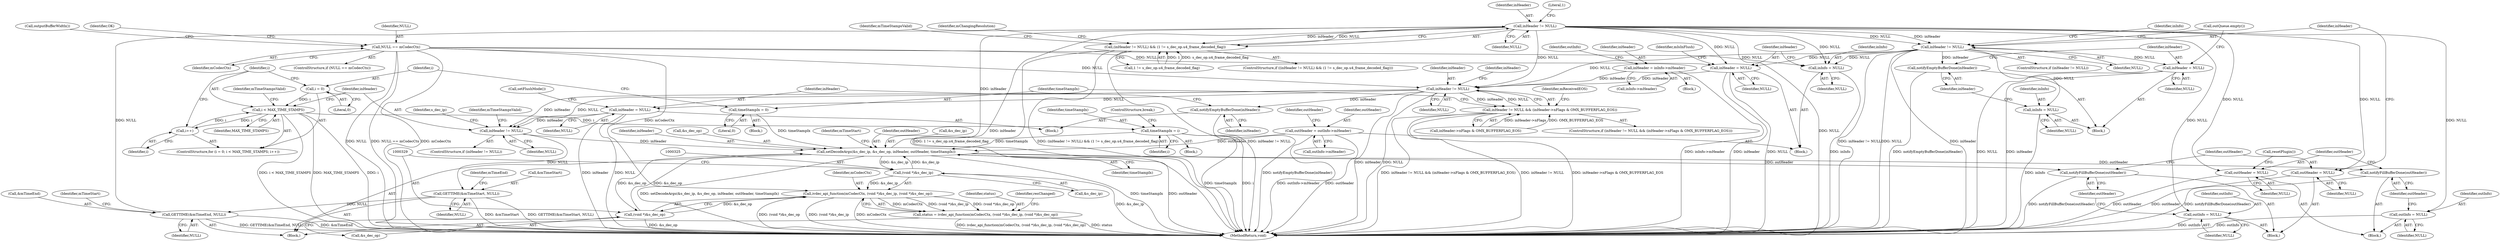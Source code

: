 digraph "1_Android_918eeaa29d99d257282fafec931b4bda0e3bae12_1@pointer" {
"1000370" [label="(Call,inHeader != NULL)"];
"1000303" [label="(Call,setDecodeArgs(&s_dec_ip, &s_dec_op, inHeader, outHeader, timeStampIx))"];
"1000324" [label="(Call,(void *)&s_dec_ip)"];
"1000328" [label="(Call,(void *)&s_dec_op)"];
"1000280" [label="(Call,inHeader != NULL)"];
"1000250" [label="(Call,inHeader = NULL)"];
"1000222" [label="(Call,inHeader != NULL)"];
"1000188" [label="(Call,inHeader = inInfo->mHeader)"];
"1000173" [label="(Call,inHeader = NULL)"];
"1000124" [label="(Call,NULL == mCodecCtx)"];
"1000370" [label="(Call,inHeader != NULL)"];
"1000342" [label="(Call,GETTIME(&mTimeEnd, NULL))"];
"1000311" [label="(Call,GETTIME(&mTimeStart, NULL))"];
"1000530" [label="(Call,inHeader != NULL)"];
"1000200" [label="(Call,outHeader = outInfo->mHeader)"];
"1000275" [label="(Call,timeStampIx = i)"];
"1000263" [label="(Call,i < MAX_TIME_STAMPS)"];
"1000266" [label="(Call,i++)"];
"1000260" [label="(Call,i = 0)"];
"1000256" [label="(Call,timeStampIx = 0)"];
"1000170" [label="(Call,inInfo = NULL)"];
"1000221" [label="(Call,inHeader != NULL && (inHeader->nFlags & OMX_BUFFERFLAG_EOS))"];
"1000248" [label="(Call,notifyEmptyBufferDone(inHeader))"];
"1000322" [label="(Call,ivdec_api_function(mCodecCtx, (void *)&s_dec_ip, (void *)&s_dec_op))"];
"1000320" [label="(Call,status = ivdec_api_function(mCodecCtx, (void *)&s_dec_ip, (void *)&s_dec_op))"];
"1000369" [label="(Call,(inHeader != NULL) && (1 != s_dec_op.u4_frame_decoded_flag))"];
"1000487" [label="(Call,outInfo = NULL)"];
"1000492" [label="(Call,outHeader = NULL)"];
"1000520" [label="(Call,outInfo = NULL)"];
"1000525" [label="(Call,outHeader = NULL)"];
"1000541" [label="(Call,inInfo = NULL)"];
"1000544" [label="(Call,notifyEmptyBufferDone(inHeader))"];
"1000546" [label="(Call,inHeader = NULL)"];
"1000490" [label="(Call,notifyFillBufferDone(outHeader))"];
"1000523" [label="(Call,notifyFillBufferDone(outHeader))"];
"1000326" [label="(Call,&s_dec_ip)"];
"1000220" [label="(ControlStructure,if (inHeader != NULL && (inHeader->nFlags & OMX_BUFFERFLAG_EOS)))"];
"1000258" [label="(Literal,0)"];
"1000311" [label="(Call,GETTIME(&mTimeStart, NULL))"];
"1000314" [label="(Identifier,NULL)"];
"1000257" [label="(Identifier,timeStampIx)"];
"1000232" [label="(Identifier,mReceivedEOS)"];
"1000522" [label="(Identifier,NULL)"];
"1000530" [label="(Call,inHeader != NULL)"];
"1000386" [label="(Identifier,mChangingResolution)"];
"1000487" [label="(Call,outInfo = NULL)"];
"1000373" [label="(Call,1 != s_dec_op.u4_frame_decoded_flag)"];
"1000381" [label="(Identifier,mTimeStampsValid)"];
"1000277" [label="(Identifier,i)"];
"1000494" [label="(Identifier,NULL)"];
"1000548" [label="(Identifier,NULL)"];
"1000124" [label="(Call,NULL == mCodecCtx)"];
"1000178" [label="(Identifier,mIsInFlush)"];
"1000240" [label="(Block,)"];
"1000541" [label="(Call,inInfo = NULL)"];
"1000265" [label="(Identifier,MAX_TIME_STAMPS)"];
"1000304" [label="(Call,&s_dec_ip)"];
"1000275" [label="(Call,timeStampIx = i)"];
"1000533" [label="(Block,)"];
"1000306" [label="(Call,&s_dec_op)"];
"1000170" [label="(Call,inInfo = NULL)"];
"1000313" [label="(Identifier,mTimeStart)"];
"1000328" [label="(Call,(void *)&s_dec_op)"];
"1000123" [label="(ControlStructure,if (NULL == mCodecCtx))"];
"1000227" [label="(Identifier,inHeader)"];
"1000126" [label="(Identifier,mCodecCtx)"];
"1000321" [label="(Identifier,status)"];
"1000334" [label="(Identifier,resChanged)"];
"1000252" [label="(Identifier,NULL)"];
"1000371" [label="(Identifier,inHeader)"];
"1000256" [label="(Call,timeStampIx = 0)"];
"1000248" [label="(Call,notifyEmptyBufferDone(inHeader))"];
"1000171" [label="(Identifier,inInfo)"];
"1000527" [label="(Identifier,NULL)"];
"1000323" [label="(Identifier,mCodecCtx)"];
"1000189" [label="(Identifier,inHeader)"];
"1000251" [label="(Identifier,inHeader)"];
"1000520" [label="(Call,outInfo = NULL)"];
"1000546" [label="(Call,inHeader = NULL)"];
"1000164" [label="(Block,)"];
"1000136" [label="(Call,outputBufferWidth())"];
"1000309" [label="(Identifier,outHeader)"];
"1000308" [label="(Identifier,inHeader)"];
"1000492" [label="(Call,outHeader = NULL)"];
"1000542" [label="(Identifier,inInfo)"];
"1000200" [label="(Call,outHeader = outInfo->mHeader)"];
"1000264" [label="(Identifier,i)"];
"1000488" [label="(Identifier,outInfo)"];
"1000452" [label="(Block,)"];
"1000489" [label="(Identifier,NULL)"];
"1000544" [label="(Call,notifyEmptyBufferDone(inHeader))"];
"1000272" [label="(Identifier,mTimeStampsValid)"];
"1000263" [label="(Call,i < MAX_TIME_STAMPS)"];
"1000547" [label="(Identifier,inHeader)"];
"1000343" [label="(Call,&mTimeEnd)"];
"1000260" [label="(Call,i = 0)"];
"1000310" [label="(Identifier,timeStampIx)"];
"1000521" [label="(Identifier,outInfo)"];
"1000523" [label="(Call,notifyFillBufferDone(outHeader))"];
"1000296" [label="(Block,)"];
"1000279" [label="(ControlStructure,if (inHeader != NULL))"];
"1000175" [label="(Identifier,NULL)"];
"1000370" [label="(Call,inHeader != NULL)"];
"1000250" [label="(Call,inHeader = NULL)"];
"1000224" [label="(Identifier,NULL)"];
"1000330" [label="(Call,&s_dec_op)"];
"1000490" [label="(Call,notifyFillBufferDone(outHeader))"];
"1000345" [label="(Identifier,NULL)"];
"1000491" [label="(Identifier,outHeader)"];
"1000281" [label="(Identifier,inHeader)"];
"1000130" [label="(Identifier,OK)"];
"1000372" [label="(Identifier,NULL)"];
"1000531" [label="(Identifier,inHeader)"];
"1000222" [label="(Call,inHeader != NULL)"];
"1000249" [label="(Identifier,inHeader)"];
"1000545" [label="(Identifier,inHeader)"];
"1000303" [label="(Call,setDecodeArgs(&s_dec_ip, &s_dec_op, inHeader, outHeader, timeStampIx))"];
"1000529" [label="(ControlStructure,if (inHeader != NULL))"];
"1000305" [label="(Identifier,s_dec_ip)"];
"1000190" [label="(Call,inInfo->mHeader)"];
"1000536" [label="(Identifier,inInfo)"];
"1000320" [label="(Call,status = ivdec_api_function(mCodecCtx, (void *)&s_dec_ip, (void *)&s_dec_op))"];
"1000183" [label="(Block,)"];
"1000549" [label="(MethodReturn,void)"];
"1000532" [label="(Identifier,NULL)"];
"1000282" [label="(Identifier,NULL)"];
"1000347" [label="(Identifier,mTimeStart)"];
"1000253" [label="(Call,setFlushMode())"];
"1000525" [label="(Call,outHeader = NULL)"];
"1000368" [label="(ControlStructure,if ((inHeader != NULL) && (1 != s_dec_op.u4_frame_decoded_flag)))"];
"1000274" [label="(Block,)"];
"1000280" [label="(Call,inHeader != NULL)"];
"1000174" [label="(Identifier,inHeader)"];
"1000276" [label="(Identifier,timeStampIx)"];
"1000524" [label="(Identifier,outHeader)"];
"1000543" [label="(Identifier,NULL)"];
"1000259" [label="(ControlStructure,for (i = 0; i < MAX_TIME_STAMPS; i++))"];
"1000262" [label="(Literal,0)"];
"1000342" [label="(Call,GETTIME(&mTimeEnd, NULL))"];
"1000324" [label="(Call,(void *)&s_dec_ip)"];
"1000369" [label="(Call,(inHeader != NULL) && (1 != s_dec_op.u4_frame_decoded_flag))"];
"1000254" [label="(Block,)"];
"1000278" [label="(ControlStructure,break;)"];
"1000197" [label="(Identifier,outInfo)"];
"1000188" [label="(Call,inHeader = inInfo->mHeader)"];
"1000374" [label="(Literal,1)"];
"1000316" [label="(Identifier,mTimeEnd)"];
"1000526" [label="(Identifier,outHeader)"];
"1000221" [label="(Call,inHeader != NULL && (inHeader->nFlags & OMX_BUFFERFLAG_EOS))"];
"1000267" [label="(Identifier,i)"];
"1000223" [label="(Identifier,inHeader)"];
"1000225" [label="(Call,inHeader->nFlags & OMX_BUFFERFLAG_EOS)"];
"1000502" [label="(Block,)"];
"1000286" [label="(Identifier,mTimeStampsValid)"];
"1000312" [label="(Call,&mTimeStart)"];
"1000266" [label="(Call,i++)"];
"1000207" [label="(Identifier,outHeader)"];
"1000125" [label="(Identifier,NULL)"];
"1000322" [label="(Call,ivdec_api_function(mCodecCtx, (void *)&s_dec_ip, (void *)&s_dec_op))"];
"1000163" [label="(Call,outQueue.empty())"];
"1000202" [label="(Call,outInfo->mHeader)"];
"1000493" [label="(Identifier,outHeader)"];
"1000528" [label="(Call,resetPlugin())"];
"1000201" [label="(Identifier,outHeader)"];
"1000261" [label="(Identifier,i)"];
"1000173" [label="(Call,inHeader = NULL)"];
"1000172" [label="(Identifier,NULL)"];
"1000370" -> "1000369"  [label="AST: "];
"1000370" -> "1000372"  [label="CFG: "];
"1000371" -> "1000370"  [label="AST: "];
"1000372" -> "1000370"  [label="AST: "];
"1000374" -> "1000370"  [label="CFG: "];
"1000369" -> "1000370"  [label="CFG: "];
"1000370" -> "1000549"  [label="DDG: NULL"];
"1000370" -> "1000549"  [label="DDG: inHeader"];
"1000370" -> "1000170"  [label="DDG: NULL"];
"1000370" -> "1000173"  [label="DDG: NULL"];
"1000370" -> "1000222"  [label="DDG: NULL"];
"1000370" -> "1000369"  [label="DDG: inHeader"];
"1000370" -> "1000369"  [label="DDG: NULL"];
"1000303" -> "1000370"  [label="DDG: inHeader"];
"1000342" -> "1000370"  [label="DDG: NULL"];
"1000370" -> "1000487"  [label="DDG: NULL"];
"1000370" -> "1000492"  [label="DDG: NULL"];
"1000370" -> "1000520"  [label="DDG: NULL"];
"1000370" -> "1000525"  [label="DDG: NULL"];
"1000370" -> "1000530"  [label="DDG: inHeader"];
"1000370" -> "1000530"  [label="DDG: NULL"];
"1000303" -> "1000296"  [label="AST: "];
"1000303" -> "1000310"  [label="CFG: "];
"1000304" -> "1000303"  [label="AST: "];
"1000306" -> "1000303"  [label="AST: "];
"1000308" -> "1000303"  [label="AST: "];
"1000309" -> "1000303"  [label="AST: "];
"1000310" -> "1000303"  [label="AST: "];
"1000313" -> "1000303"  [label="CFG: "];
"1000303" -> "1000549"  [label="DDG: timeStampIx"];
"1000303" -> "1000549"  [label="DDG: outHeader"];
"1000303" -> "1000549"  [label="DDG: setDecodeArgs(&s_dec_ip, &s_dec_op, inHeader, outHeader, timeStampIx)"];
"1000324" -> "1000303"  [label="DDG: &s_dec_ip"];
"1000328" -> "1000303"  [label="DDG: &s_dec_op"];
"1000280" -> "1000303"  [label="DDG: inHeader"];
"1000200" -> "1000303"  [label="DDG: outHeader"];
"1000275" -> "1000303"  [label="DDG: timeStampIx"];
"1000256" -> "1000303"  [label="DDG: timeStampIx"];
"1000303" -> "1000324"  [label="DDG: &s_dec_ip"];
"1000303" -> "1000328"  [label="DDG: &s_dec_op"];
"1000303" -> "1000490"  [label="DDG: outHeader"];
"1000303" -> "1000523"  [label="DDG: outHeader"];
"1000324" -> "1000322"  [label="AST: "];
"1000324" -> "1000326"  [label="CFG: "];
"1000325" -> "1000324"  [label="AST: "];
"1000326" -> "1000324"  [label="AST: "];
"1000329" -> "1000324"  [label="CFG: "];
"1000324" -> "1000549"  [label="DDG: &s_dec_ip"];
"1000324" -> "1000322"  [label="DDG: &s_dec_ip"];
"1000328" -> "1000322"  [label="AST: "];
"1000328" -> "1000330"  [label="CFG: "];
"1000329" -> "1000328"  [label="AST: "];
"1000330" -> "1000328"  [label="AST: "];
"1000322" -> "1000328"  [label="CFG: "];
"1000328" -> "1000549"  [label="DDG: &s_dec_op"];
"1000328" -> "1000322"  [label="DDG: &s_dec_op"];
"1000280" -> "1000279"  [label="AST: "];
"1000280" -> "1000282"  [label="CFG: "];
"1000281" -> "1000280"  [label="AST: "];
"1000282" -> "1000280"  [label="AST: "];
"1000286" -> "1000280"  [label="CFG: "];
"1000305" -> "1000280"  [label="CFG: "];
"1000250" -> "1000280"  [label="DDG: inHeader"];
"1000222" -> "1000280"  [label="DDG: inHeader"];
"1000222" -> "1000280"  [label="DDG: NULL"];
"1000280" -> "1000311"  [label="DDG: NULL"];
"1000250" -> "1000240"  [label="AST: "];
"1000250" -> "1000252"  [label="CFG: "];
"1000251" -> "1000250"  [label="AST: "];
"1000252" -> "1000250"  [label="AST: "];
"1000253" -> "1000250"  [label="CFG: "];
"1000250" -> "1000549"  [label="DDG: inHeader"];
"1000250" -> "1000549"  [label="DDG: NULL"];
"1000222" -> "1000250"  [label="DDG: NULL"];
"1000222" -> "1000221"  [label="AST: "];
"1000222" -> "1000224"  [label="CFG: "];
"1000223" -> "1000222"  [label="AST: "];
"1000224" -> "1000222"  [label="AST: "];
"1000227" -> "1000222"  [label="CFG: "];
"1000221" -> "1000222"  [label="CFG: "];
"1000222" -> "1000549"  [label="DDG: inHeader"];
"1000222" -> "1000549"  [label="DDG: NULL"];
"1000222" -> "1000221"  [label="DDG: inHeader"];
"1000222" -> "1000221"  [label="DDG: NULL"];
"1000188" -> "1000222"  [label="DDG: inHeader"];
"1000173" -> "1000222"  [label="DDG: inHeader"];
"1000124" -> "1000222"  [label="DDG: NULL"];
"1000530" -> "1000222"  [label="DDG: NULL"];
"1000222" -> "1000248"  [label="DDG: inHeader"];
"1000188" -> "1000183"  [label="AST: "];
"1000188" -> "1000190"  [label="CFG: "];
"1000189" -> "1000188"  [label="AST: "];
"1000190" -> "1000188"  [label="AST: "];
"1000197" -> "1000188"  [label="CFG: "];
"1000188" -> "1000549"  [label="DDG: inInfo->mHeader"];
"1000173" -> "1000164"  [label="AST: "];
"1000173" -> "1000175"  [label="CFG: "];
"1000174" -> "1000173"  [label="AST: "];
"1000175" -> "1000173"  [label="AST: "];
"1000178" -> "1000173"  [label="CFG: "];
"1000173" -> "1000549"  [label="DDG: inHeader"];
"1000173" -> "1000549"  [label="DDG: NULL"];
"1000124" -> "1000173"  [label="DDG: NULL"];
"1000530" -> "1000173"  [label="DDG: NULL"];
"1000124" -> "1000123"  [label="AST: "];
"1000124" -> "1000126"  [label="CFG: "];
"1000125" -> "1000124"  [label="AST: "];
"1000126" -> "1000124"  [label="AST: "];
"1000130" -> "1000124"  [label="CFG: "];
"1000136" -> "1000124"  [label="CFG: "];
"1000124" -> "1000549"  [label="DDG: mCodecCtx"];
"1000124" -> "1000549"  [label="DDG: NULL"];
"1000124" -> "1000549"  [label="DDG: NULL == mCodecCtx"];
"1000124" -> "1000170"  [label="DDG: NULL"];
"1000124" -> "1000322"  [label="DDG: mCodecCtx"];
"1000342" -> "1000296"  [label="AST: "];
"1000342" -> "1000345"  [label="CFG: "];
"1000343" -> "1000342"  [label="AST: "];
"1000345" -> "1000342"  [label="AST: "];
"1000347" -> "1000342"  [label="CFG: "];
"1000342" -> "1000549"  [label="DDG: &mTimeEnd"];
"1000342" -> "1000549"  [label="DDG: GETTIME(&mTimeEnd, NULL)"];
"1000311" -> "1000342"  [label="DDG: NULL"];
"1000311" -> "1000296"  [label="AST: "];
"1000311" -> "1000314"  [label="CFG: "];
"1000312" -> "1000311"  [label="AST: "];
"1000314" -> "1000311"  [label="AST: "];
"1000316" -> "1000311"  [label="CFG: "];
"1000311" -> "1000549"  [label="DDG: &mTimeStart"];
"1000311" -> "1000549"  [label="DDG: GETTIME(&mTimeStart, NULL)"];
"1000530" -> "1000529"  [label="AST: "];
"1000530" -> "1000532"  [label="CFG: "];
"1000531" -> "1000530"  [label="AST: "];
"1000532" -> "1000530"  [label="AST: "];
"1000163" -> "1000530"  [label="CFG: "];
"1000536" -> "1000530"  [label="CFG: "];
"1000530" -> "1000549"  [label="DDG: inHeader"];
"1000530" -> "1000549"  [label="DDG: inHeader != NULL"];
"1000530" -> "1000549"  [label="DDG: NULL"];
"1000530" -> "1000170"  [label="DDG: NULL"];
"1000530" -> "1000541"  [label="DDG: NULL"];
"1000530" -> "1000544"  [label="DDG: inHeader"];
"1000530" -> "1000546"  [label="DDG: NULL"];
"1000200" -> "1000164"  [label="AST: "];
"1000200" -> "1000202"  [label="CFG: "];
"1000201" -> "1000200"  [label="AST: "];
"1000202" -> "1000200"  [label="AST: "];
"1000207" -> "1000200"  [label="CFG: "];
"1000200" -> "1000549"  [label="DDG: outHeader"];
"1000200" -> "1000549"  [label="DDG: outInfo->mHeader"];
"1000275" -> "1000274"  [label="AST: "];
"1000275" -> "1000277"  [label="CFG: "];
"1000276" -> "1000275"  [label="AST: "];
"1000277" -> "1000275"  [label="AST: "];
"1000278" -> "1000275"  [label="CFG: "];
"1000275" -> "1000549"  [label="DDG: timeStampIx"];
"1000275" -> "1000549"  [label="DDG: i"];
"1000263" -> "1000275"  [label="DDG: i"];
"1000263" -> "1000259"  [label="AST: "];
"1000263" -> "1000265"  [label="CFG: "];
"1000264" -> "1000263"  [label="AST: "];
"1000265" -> "1000263"  [label="AST: "];
"1000272" -> "1000263"  [label="CFG: "];
"1000281" -> "1000263"  [label="CFG: "];
"1000263" -> "1000549"  [label="DDG: MAX_TIME_STAMPS"];
"1000263" -> "1000549"  [label="DDG: i"];
"1000263" -> "1000549"  [label="DDG: i < MAX_TIME_STAMPS"];
"1000266" -> "1000263"  [label="DDG: i"];
"1000260" -> "1000263"  [label="DDG: i"];
"1000263" -> "1000266"  [label="DDG: i"];
"1000266" -> "1000259"  [label="AST: "];
"1000266" -> "1000267"  [label="CFG: "];
"1000267" -> "1000266"  [label="AST: "];
"1000264" -> "1000266"  [label="CFG: "];
"1000260" -> "1000259"  [label="AST: "];
"1000260" -> "1000262"  [label="CFG: "];
"1000261" -> "1000260"  [label="AST: "];
"1000262" -> "1000260"  [label="AST: "];
"1000264" -> "1000260"  [label="CFG: "];
"1000256" -> "1000254"  [label="AST: "];
"1000256" -> "1000258"  [label="CFG: "];
"1000257" -> "1000256"  [label="AST: "];
"1000258" -> "1000256"  [label="AST: "];
"1000261" -> "1000256"  [label="CFG: "];
"1000170" -> "1000164"  [label="AST: "];
"1000170" -> "1000172"  [label="CFG: "];
"1000171" -> "1000170"  [label="AST: "];
"1000172" -> "1000170"  [label="AST: "];
"1000174" -> "1000170"  [label="CFG: "];
"1000170" -> "1000549"  [label="DDG: inInfo"];
"1000221" -> "1000220"  [label="AST: "];
"1000221" -> "1000225"  [label="CFG: "];
"1000225" -> "1000221"  [label="AST: "];
"1000232" -> "1000221"  [label="CFG: "];
"1000257" -> "1000221"  [label="CFG: "];
"1000221" -> "1000549"  [label="DDG: inHeader->nFlags & OMX_BUFFERFLAG_EOS"];
"1000221" -> "1000549"  [label="DDG: inHeader != NULL && (inHeader->nFlags & OMX_BUFFERFLAG_EOS)"];
"1000221" -> "1000549"  [label="DDG: inHeader != NULL"];
"1000225" -> "1000221"  [label="DDG: inHeader->nFlags"];
"1000225" -> "1000221"  [label="DDG: OMX_BUFFERFLAG_EOS"];
"1000248" -> "1000240"  [label="AST: "];
"1000248" -> "1000249"  [label="CFG: "];
"1000249" -> "1000248"  [label="AST: "];
"1000251" -> "1000248"  [label="CFG: "];
"1000248" -> "1000549"  [label="DDG: notifyEmptyBufferDone(inHeader)"];
"1000322" -> "1000320"  [label="AST: "];
"1000323" -> "1000322"  [label="AST: "];
"1000320" -> "1000322"  [label="CFG: "];
"1000322" -> "1000549"  [label="DDG: (void *)&s_dec_op"];
"1000322" -> "1000549"  [label="DDG: (void *)&s_dec_ip"];
"1000322" -> "1000549"  [label="DDG: mCodecCtx"];
"1000322" -> "1000320"  [label="DDG: mCodecCtx"];
"1000322" -> "1000320"  [label="DDG: (void *)&s_dec_ip"];
"1000322" -> "1000320"  [label="DDG: (void *)&s_dec_op"];
"1000320" -> "1000296"  [label="AST: "];
"1000321" -> "1000320"  [label="AST: "];
"1000334" -> "1000320"  [label="CFG: "];
"1000320" -> "1000549"  [label="DDG: ivdec_api_function(mCodecCtx, (void *)&s_dec_ip, (void *)&s_dec_op)"];
"1000320" -> "1000549"  [label="DDG: status"];
"1000369" -> "1000368"  [label="AST: "];
"1000369" -> "1000373"  [label="CFG: "];
"1000373" -> "1000369"  [label="AST: "];
"1000381" -> "1000369"  [label="CFG: "];
"1000386" -> "1000369"  [label="CFG: "];
"1000369" -> "1000549"  [label="DDG: (inHeader != NULL) && (1 != s_dec_op.u4_frame_decoded_flag)"];
"1000369" -> "1000549"  [label="DDG: inHeader != NULL"];
"1000369" -> "1000549"  [label="DDG: 1 != s_dec_op.u4_frame_decoded_flag"];
"1000373" -> "1000369"  [label="DDG: 1"];
"1000373" -> "1000369"  [label="DDG: s_dec_op.u4_frame_decoded_flag"];
"1000487" -> "1000452"  [label="AST: "];
"1000487" -> "1000489"  [label="CFG: "];
"1000488" -> "1000487"  [label="AST: "];
"1000489" -> "1000487"  [label="AST: "];
"1000491" -> "1000487"  [label="CFG: "];
"1000487" -> "1000549"  [label="DDG: outInfo"];
"1000492" -> "1000452"  [label="AST: "];
"1000492" -> "1000494"  [label="CFG: "];
"1000493" -> "1000492"  [label="AST: "];
"1000494" -> "1000492"  [label="AST: "];
"1000531" -> "1000492"  [label="CFG: "];
"1000492" -> "1000549"  [label="DDG: outHeader"];
"1000520" -> "1000502"  [label="AST: "];
"1000520" -> "1000522"  [label="CFG: "];
"1000521" -> "1000520"  [label="AST: "];
"1000522" -> "1000520"  [label="AST: "];
"1000524" -> "1000520"  [label="CFG: "];
"1000520" -> "1000549"  [label="DDG: outInfo"];
"1000525" -> "1000502"  [label="AST: "];
"1000525" -> "1000527"  [label="CFG: "];
"1000526" -> "1000525"  [label="AST: "];
"1000527" -> "1000525"  [label="AST: "];
"1000528" -> "1000525"  [label="CFG: "];
"1000525" -> "1000549"  [label="DDG: outHeader"];
"1000541" -> "1000533"  [label="AST: "];
"1000541" -> "1000543"  [label="CFG: "];
"1000542" -> "1000541"  [label="AST: "];
"1000543" -> "1000541"  [label="AST: "];
"1000545" -> "1000541"  [label="CFG: "];
"1000541" -> "1000549"  [label="DDG: inInfo"];
"1000544" -> "1000533"  [label="AST: "];
"1000544" -> "1000545"  [label="CFG: "];
"1000545" -> "1000544"  [label="AST: "];
"1000547" -> "1000544"  [label="CFG: "];
"1000544" -> "1000549"  [label="DDG: notifyEmptyBufferDone(inHeader)"];
"1000546" -> "1000533"  [label="AST: "];
"1000546" -> "1000548"  [label="CFG: "];
"1000547" -> "1000546"  [label="AST: "];
"1000548" -> "1000546"  [label="AST: "];
"1000163" -> "1000546"  [label="CFG: "];
"1000546" -> "1000549"  [label="DDG: NULL"];
"1000546" -> "1000549"  [label="DDG: inHeader"];
"1000490" -> "1000452"  [label="AST: "];
"1000490" -> "1000491"  [label="CFG: "];
"1000491" -> "1000490"  [label="AST: "];
"1000493" -> "1000490"  [label="CFG: "];
"1000490" -> "1000549"  [label="DDG: notifyFillBufferDone(outHeader)"];
"1000523" -> "1000502"  [label="AST: "];
"1000523" -> "1000524"  [label="CFG: "];
"1000524" -> "1000523"  [label="AST: "];
"1000526" -> "1000523"  [label="CFG: "];
"1000523" -> "1000549"  [label="DDG: notifyFillBufferDone(outHeader)"];
}
